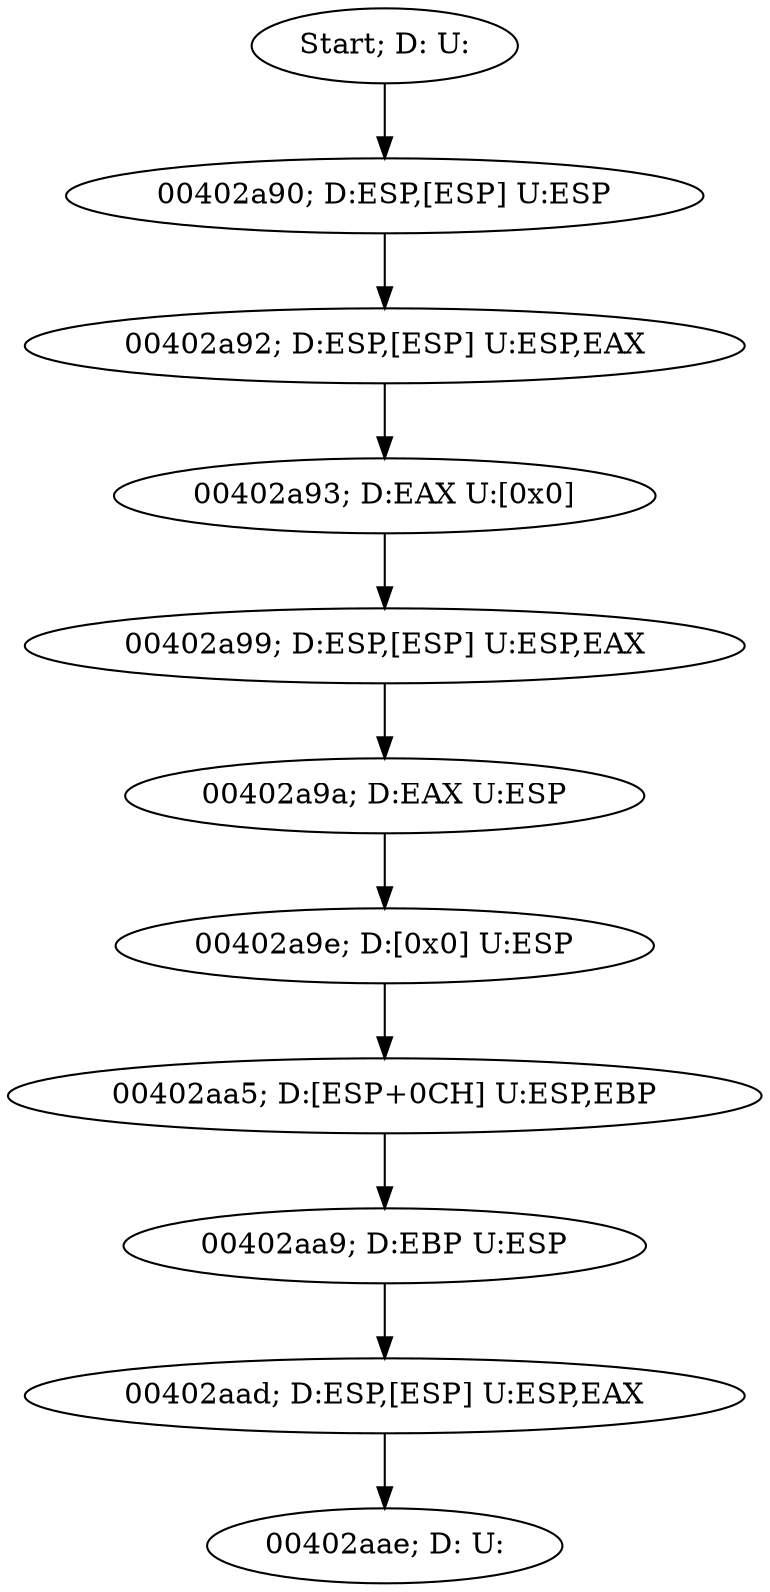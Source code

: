 digraph {
	n0 [label="Start; D: U:"]
	n1 [label="00402a90; D:ESP,[ESP] U:ESP"]
	n2 [label="00402a92; D:ESP,[ESP] U:ESP,EAX"]
	n3 [label="00402a93; D:EAX U:[0x0]"]
	n4 [label="00402a99; D:ESP,[ESP] U:ESP,EAX"]
	n5 [label="00402a9a; D:EAX U:ESP"]
	n6 [label="00402a9e; D:[0x0] U:ESP"]
	n7 [label="00402aa5; D:[ESP+0CH] U:ESP,EBP"]
	n8 [label="00402aa9; D:EBP U:ESP"]
	n9 [label="00402aad; D:ESP,[ESP] U:ESP,EAX"]
	n10 [label="00402aae; D: U:"]

	n0 -> n1
	n1 -> n2
	n2 -> n3
	n3 -> n4
	n4 -> n5
	n5 -> n6
	n6 -> n7
	n7 -> n8
	n8 -> n9
	n9 -> n10

}